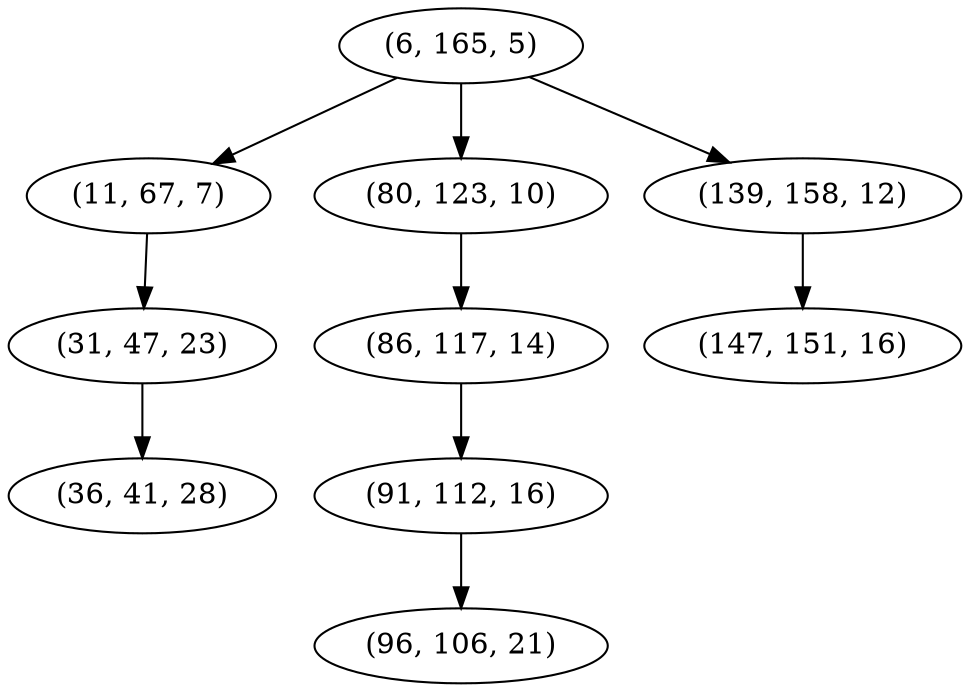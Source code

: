 digraph tree {
    "(6, 165, 5)";
    "(11, 67, 7)";
    "(31, 47, 23)";
    "(36, 41, 28)";
    "(80, 123, 10)";
    "(86, 117, 14)";
    "(91, 112, 16)";
    "(96, 106, 21)";
    "(139, 158, 12)";
    "(147, 151, 16)";
    "(6, 165, 5)" -> "(11, 67, 7)";
    "(6, 165, 5)" -> "(80, 123, 10)";
    "(6, 165, 5)" -> "(139, 158, 12)";
    "(11, 67, 7)" -> "(31, 47, 23)";
    "(31, 47, 23)" -> "(36, 41, 28)";
    "(80, 123, 10)" -> "(86, 117, 14)";
    "(86, 117, 14)" -> "(91, 112, 16)";
    "(91, 112, 16)" -> "(96, 106, 21)";
    "(139, 158, 12)" -> "(147, 151, 16)";
}
